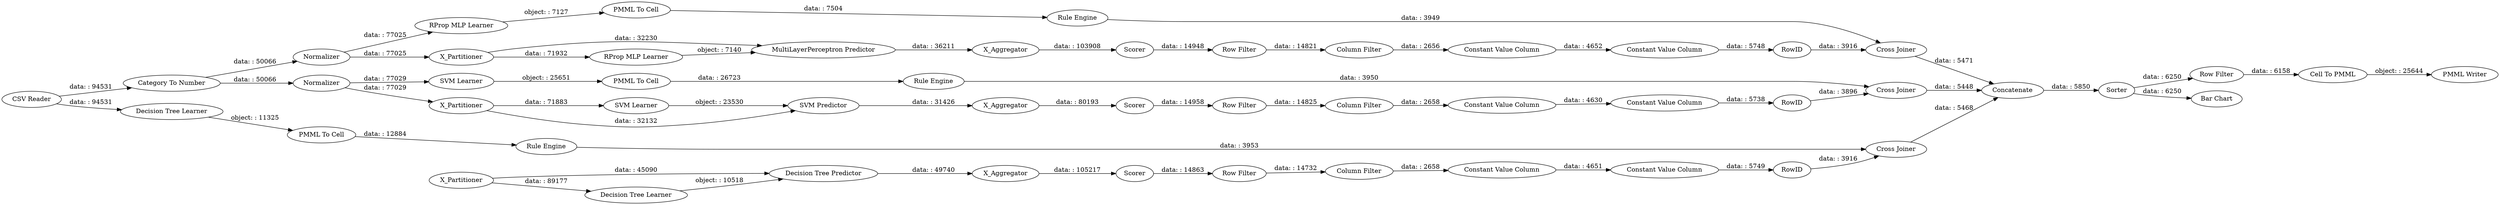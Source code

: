digraph {
	"-3834997331885859013_293" [label=RowID]
	"1846721505234507466_28" [label="PMML To Cell"]
	"-2000694958111953791_41" [label=Scorer]
	"-3129482746144542307_2" [label=X_Partitioner]
	"-3129482746144542307_32" [label="Decision Tree Predictor"]
	"-2000694958111953791_39" [label="Cross Joiner"]
	"-5725682334503598100_35" [label="RProp MLP Learner"]
	"4370174377757232828_54" [label="Cell To PMML"]
	"4370174377757232828_61" [label="PMML Writer"]
	"-3834997331885859013_292" [label="Constant Value Column"]
	"-4472388840418287674_33" [label="SVM Learner"]
	"7879372443095205963_293" [label=RowID]
	"4370174377757232828_58" [label="Category To Number"]
	"7879372443095205963_9" [label="Row Filter"]
	"1545977456827729444_32" [label="MultiLayerPerceptron Predictor"]
	"-3129482746144542307_38" [label="Cross Joiner"]
	"-3834997331885859013_290" [label="Constant Value Column"]
	"-3129482746144542307_7" [label=X_Aggregator]
	"7879372443095205963_292" [label="Constant Value Column"]
	"1846721505234507466_34" [label="Rule Engine"]
	"1545977456827729444_2" [label=X_Partitioner]
	"4370174377757232828_53" [label="Row Filter"]
	"-5873182209771020003_293" [label=RowID]
	"-5725682334503598100_22" [label="PMML To Cell"]
	"1545977456827729444_40" [label=Scorer]
	"4370174377757232828_52" [label=Sorter]
	"-5873182209771020003_294" [label="Column Filter"]
	"-3129482746144542307_39" [label=Scorer]
	"-5873182209771020003_9" [label="Row Filter"]
	"7879372443095205963_290" [label="Constant Value Column"]
	"-2000694958111953791_31" [label="SVM Learner"]
	"4370174377757232828_63" [label="CSV Reader"]
	"-2000694958111953791_2" [label=X_Partitioner]
	"1545977456827729444_39" [label=Normalizer]
	"-4472388840418287674_35" [label="Rule Engine"]
	"4370174377757232828_59" [label="Bar Chart"]
	"-2000694958111953791_7" [label=X_Aggregator]
	"1545977456827729444_38" [label="Cross Joiner"]
	"1545977456827729444_7" [label=X_Aggregator]
	"-2000694958111953791_32" [label="SVM Predictor"]
	"-5873182209771020003_290" [label="Constant Value Column"]
	"4370174377757232828_60" [label=Concatenate]
	"-5725682334503598100_34" [label="Rule Engine"]
	"-3129482746144542307_31" [label="Decision Tree Learner"]
	"-2000694958111953791_40" [label=Normalizer]
	"-3834997331885859013_294" [label="Column Filter"]
	"-3834997331885859013_9" [label="Row Filter"]
	"-4472388840418287674_34" [label="PMML To Cell"]
	"-5873182209771020003_292" [label="Constant Value Column"]
	"1846721505234507466_33" [label="Decision Tree Learner"]
	"7879372443095205963_294" [label="Column Filter"]
	"1545977456827729444_31" [label="RProp MLP Learner"]
	"-3834997331885859013_292" -> "-3834997331885859013_293" [label="data: : 5748"]
	"1545977456827729444_2" -> "1545977456827729444_32" [label="data: : 32230"]
	"-2000694958111953791_41" -> "7879372443095205963_9" [label="data: : 14958"]
	"-2000694958111953791_39" -> "4370174377757232828_60" [label="data: : 5448"]
	"1545977456827729444_39" -> "1545977456827729444_2" [label="data: : 77025"]
	"1545977456827729444_32" -> "1545977456827729444_7" [label="data: : 36211"]
	"-5873182209771020003_294" -> "-5873182209771020003_290" [label="data: : 2658"]
	"-5873182209771020003_290" -> "-5873182209771020003_292" [label="data: : 4651"]
	"-3834997331885859013_9" -> "-3834997331885859013_294" [label="data: : 14821"]
	"-4472388840418287674_33" -> "-4472388840418287674_34" [label="object: : 25651"]
	"-3129482746144542307_2" -> "-3129482746144542307_31" [label="data: : 89177"]
	"4370174377757232828_60" -> "4370174377757232828_52" [label="data: : 5850"]
	"-5725682334503598100_22" -> "-5725682334503598100_34" [label="data: : 7504"]
	"1846721505234507466_33" -> "1846721505234507466_28" [label="object: : 11325"]
	"4370174377757232828_53" -> "4370174377757232828_54" [label="data: : 6158"]
	"-2000694958111953791_32" -> "-2000694958111953791_7" [label="data: : 31426"]
	"-2000694958111953791_7" -> "-2000694958111953791_41" [label="data: : 80193"]
	"4370174377757232828_52" -> "4370174377757232828_59" [label="data: : 6250"]
	"1846721505234507466_28" -> "1846721505234507466_34" [label="data: : 12884"]
	"1545977456827729444_39" -> "-5725682334503598100_35" [label="data: : 77025"]
	"4370174377757232828_54" -> "4370174377757232828_61" [label="object: : 25644"]
	"-4472388840418287674_34" -> "-4472388840418287674_35" [label="data: : 26723"]
	"1846721505234507466_34" -> "-3129482746144542307_38" [label="data: : 3953"]
	"7879372443095205963_294" -> "7879372443095205963_290" [label="data: : 2658"]
	"1545977456827729444_7" -> "1545977456827729444_40" [label="data: : 103908"]
	"-5725682334503598100_34" -> "1545977456827729444_38" [label="data: : 3949"]
	"7879372443095205963_290" -> "7879372443095205963_292" [label="data: : 4630"]
	"-5725682334503598100_35" -> "-5725682334503598100_22" [label="object: : 7127"]
	"-3129482746144542307_32" -> "-3129482746144542307_7" [label="data: : 49740"]
	"-5873182209771020003_293" -> "-3129482746144542307_38" [label="data: : 3916"]
	"-5873182209771020003_292" -> "-5873182209771020003_293" [label="data: : 5749"]
	"7879372443095205963_292" -> "7879372443095205963_293" [label="data: : 5738"]
	"-3129482746144542307_31" -> "-3129482746144542307_32" [label="object: : 10518"]
	"-2000694958111953791_31" -> "-2000694958111953791_32" [label="object: : 23530"]
	"-2000694958111953791_40" -> "-4472388840418287674_33" [label="data: : 77029"]
	"-3129482746144542307_38" -> "4370174377757232828_60" [label="data: : 5468"]
	"4370174377757232828_58" -> "-2000694958111953791_40" [label="data: : 50066"]
	"1545977456827729444_31" -> "1545977456827729444_32" [label="object: : 7140"]
	"-5873182209771020003_9" -> "-5873182209771020003_294" [label="data: : 14732"]
	"1545977456827729444_38" -> "4370174377757232828_60" [label="data: : 5471"]
	"-3834997331885859013_294" -> "-3834997331885859013_290" [label="data: : 2656"]
	"-2000694958111953791_2" -> "-2000694958111953791_32" [label="data: : 32132"]
	"4370174377757232828_58" -> "1545977456827729444_39" [label="data: : 50066"]
	"-3834997331885859013_293" -> "1545977456827729444_38" [label="data: : 3916"]
	"4370174377757232828_63" -> "4370174377757232828_58" [label="data: : 94531"]
	"4370174377757232828_63" -> "1846721505234507466_33" [label="data: : 94531"]
	"-4472388840418287674_35" -> "-2000694958111953791_39" [label="data: : 3950"]
	"-2000694958111953791_40" -> "-2000694958111953791_2" [label="data: : 77029"]
	"7879372443095205963_9" -> "7879372443095205963_294" [label="data: : 14825"]
	"1545977456827729444_2" -> "1545977456827729444_31" [label="data: : 71932"]
	"-3834997331885859013_290" -> "-3834997331885859013_292" [label="data: : 4652"]
	"4370174377757232828_52" -> "4370174377757232828_53" [label="data: : 6250"]
	"7879372443095205963_293" -> "-2000694958111953791_39" [label="data: : 3896"]
	"-3129482746144542307_7" -> "-3129482746144542307_39" [label="data: : 105217"]
	"1545977456827729444_40" -> "-3834997331885859013_9" [label="data: : 14948"]
	"-3129482746144542307_39" -> "-5873182209771020003_9" [label="data: : 14863"]
	"-3129482746144542307_2" -> "-3129482746144542307_32" [label="data: : 45090"]
	"-2000694958111953791_2" -> "-2000694958111953791_31" [label="data: : 71883"]
	rankdir=LR
}
